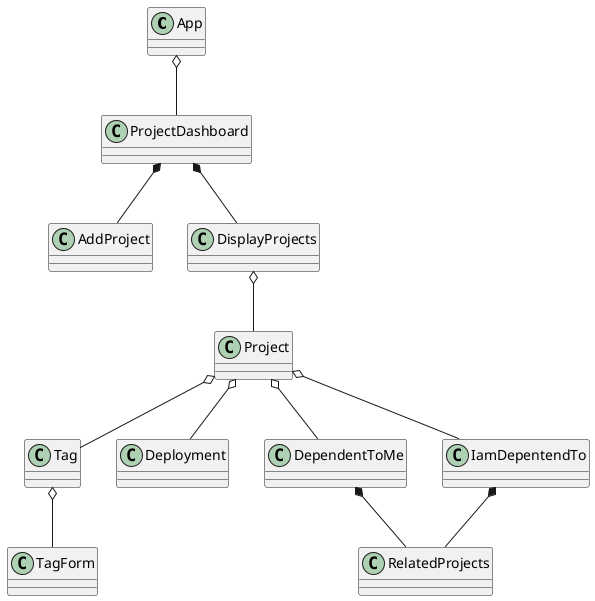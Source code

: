 @startuml

App o-- ProjectDashboard
ProjectDashboard *-- AddProject
ProjectDashboard *-- DisplayProjects
DisplayProjects o-- Project
Project o-- Tag
Tag o-- TagForm
Project o-- Deployment
Project o-- DependentToMe
Project o--IamDepentendTo
DependentToMe *-- RelatedProjects
IamDepentendTo *-- RelatedProjects

@enduml
